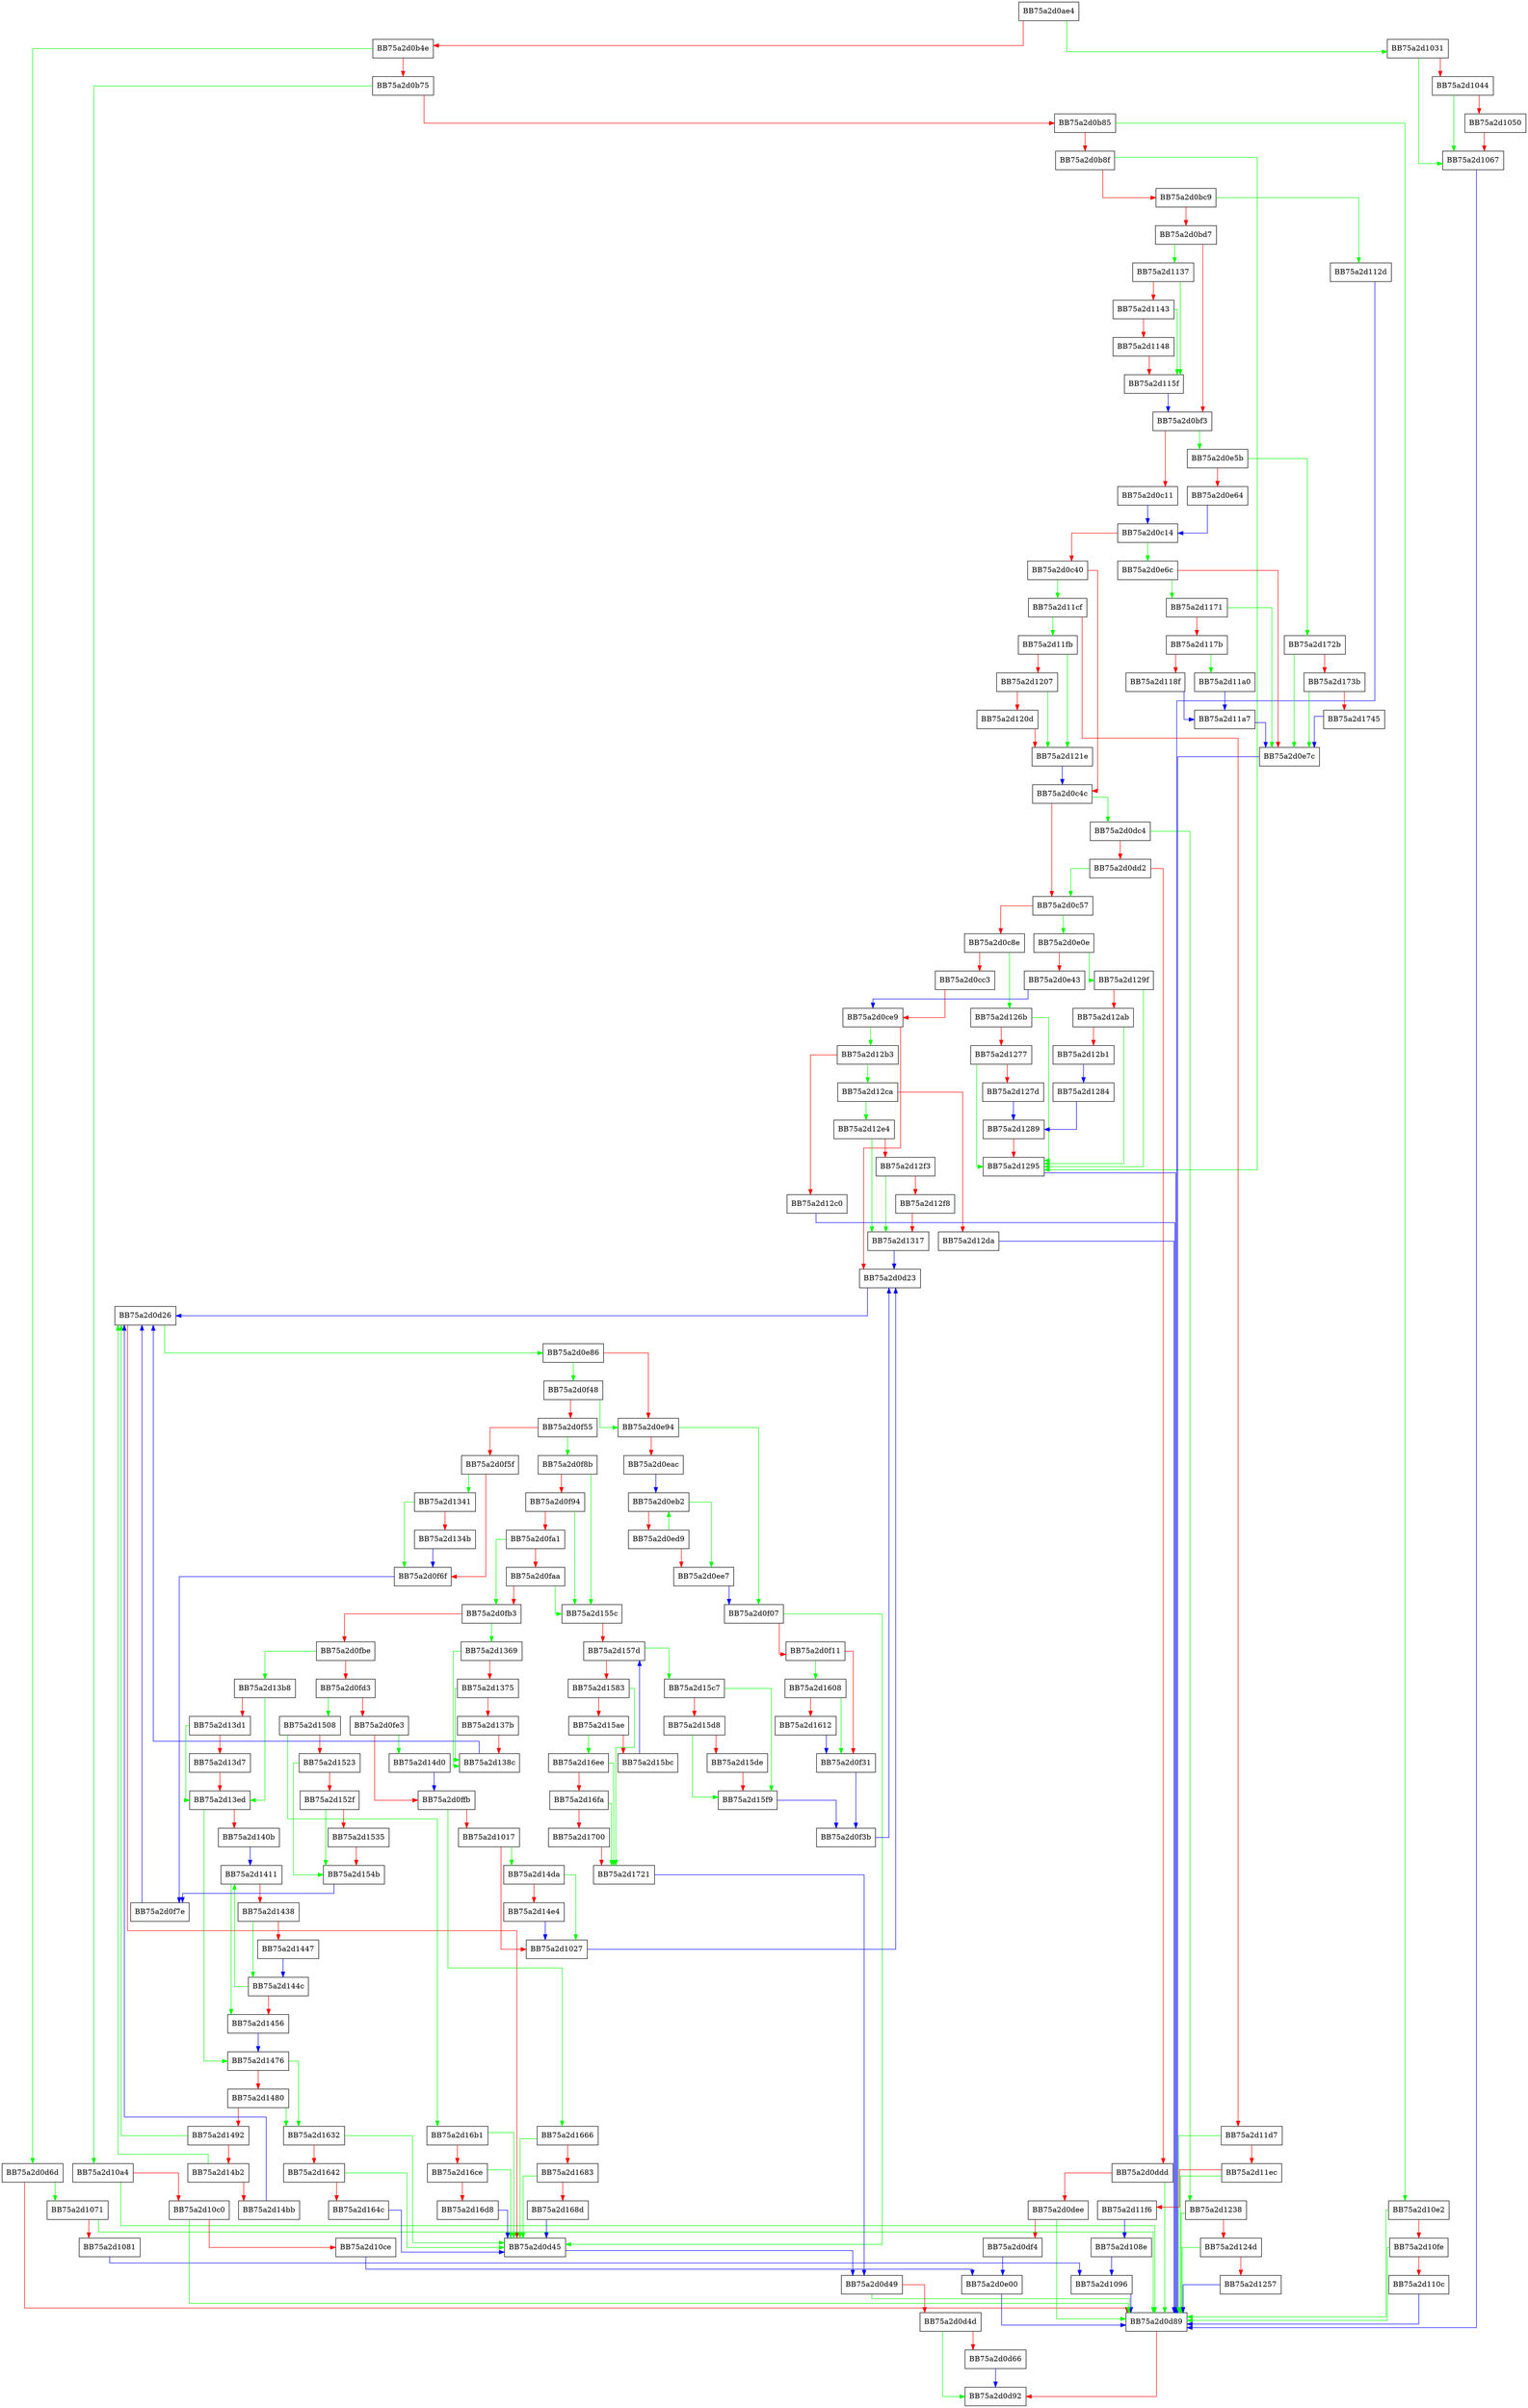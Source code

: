 digraph LoadHeaders {
  node [shape="box"];
  graph [splines=ortho];
  BB75a2d0ae4 -> BB75a2d1031 [color="green"];
  BB75a2d0ae4 -> BB75a2d0b4e [color="red"];
  BB75a2d0b4e -> BB75a2d0d6d [color="green"];
  BB75a2d0b4e -> BB75a2d0b75 [color="red"];
  BB75a2d0b75 -> BB75a2d10a4 [color="green"];
  BB75a2d0b75 -> BB75a2d0b85 [color="red"];
  BB75a2d0b85 -> BB75a2d10e2 [color="green"];
  BB75a2d0b85 -> BB75a2d0b8f [color="red"];
  BB75a2d0b8f -> BB75a2d1295 [color="green"];
  BB75a2d0b8f -> BB75a2d0bc9 [color="red"];
  BB75a2d0bc9 -> BB75a2d112d [color="green"];
  BB75a2d0bc9 -> BB75a2d0bd7 [color="red"];
  BB75a2d0bd7 -> BB75a2d1137 [color="green"];
  BB75a2d0bd7 -> BB75a2d0bf3 [color="red"];
  BB75a2d0bf3 -> BB75a2d0e5b [color="green"];
  BB75a2d0bf3 -> BB75a2d0c11 [color="red"];
  BB75a2d0c11 -> BB75a2d0c14 [color="blue"];
  BB75a2d0c14 -> BB75a2d0e6c [color="green"];
  BB75a2d0c14 -> BB75a2d0c40 [color="red"];
  BB75a2d0c40 -> BB75a2d11cf [color="green"];
  BB75a2d0c40 -> BB75a2d0c4c [color="red"];
  BB75a2d0c4c -> BB75a2d0dc4 [color="green"];
  BB75a2d0c4c -> BB75a2d0c57 [color="red"];
  BB75a2d0c57 -> BB75a2d0e0e [color="green"];
  BB75a2d0c57 -> BB75a2d0c8e [color="red"];
  BB75a2d0c8e -> BB75a2d126b [color="green"];
  BB75a2d0c8e -> BB75a2d0cc3 [color="red"];
  BB75a2d0cc3 -> BB75a2d0ce9 [color="red"];
  BB75a2d0ce9 -> BB75a2d12b3 [color="green"];
  BB75a2d0ce9 -> BB75a2d0d23 [color="red"];
  BB75a2d0d23 -> BB75a2d0d26 [color="blue"];
  BB75a2d0d26 -> BB75a2d0e86 [color="green"];
  BB75a2d0d26 -> BB75a2d0d45 [color="red"];
  BB75a2d0d45 -> BB75a2d0d49 [color="blue"];
  BB75a2d0d49 -> BB75a2d0d89 [color="green"];
  BB75a2d0d49 -> BB75a2d0d4d [color="red"];
  BB75a2d0d4d -> BB75a2d0d92 [color="green"];
  BB75a2d0d4d -> BB75a2d0d66 [color="red"];
  BB75a2d0d66 -> BB75a2d0d92 [color="blue"];
  BB75a2d0d6d -> BB75a2d1071 [color="green"];
  BB75a2d0d6d -> BB75a2d0d89 [color="red"];
  BB75a2d0d89 -> BB75a2d0d92 [color="red"];
  BB75a2d0dc4 -> BB75a2d1238 [color="green"];
  BB75a2d0dc4 -> BB75a2d0dd2 [color="red"];
  BB75a2d0dd2 -> BB75a2d0c57 [color="green"];
  BB75a2d0dd2 -> BB75a2d0ddd [color="red"];
  BB75a2d0ddd -> BB75a2d0d89 [color="green"];
  BB75a2d0ddd -> BB75a2d0dee [color="red"];
  BB75a2d0dee -> BB75a2d0d89 [color="green"];
  BB75a2d0dee -> BB75a2d0df4 [color="red"];
  BB75a2d0df4 -> BB75a2d0e00 [color="blue"];
  BB75a2d0e00 -> BB75a2d0d89 [color="blue"];
  BB75a2d0e0e -> BB75a2d129f [color="green"];
  BB75a2d0e0e -> BB75a2d0e43 [color="red"];
  BB75a2d0e43 -> BB75a2d0ce9 [color="blue"];
  BB75a2d0e5b -> BB75a2d172b [color="green"];
  BB75a2d0e5b -> BB75a2d0e64 [color="red"];
  BB75a2d0e64 -> BB75a2d0c14 [color="blue"];
  BB75a2d0e6c -> BB75a2d1171 [color="green"];
  BB75a2d0e6c -> BB75a2d0e7c [color="red"];
  BB75a2d0e7c -> BB75a2d0d89 [color="blue"];
  BB75a2d0e86 -> BB75a2d0f48 [color="green"];
  BB75a2d0e86 -> BB75a2d0e94 [color="red"];
  BB75a2d0e94 -> BB75a2d0f07 [color="green"];
  BB75a2d0e94 -> BB75a2d0eac [color="red"];
  BB75a2d0eac -> BB75a2d0eb2 [color="blue"];
  BB75a2d0eb2 -> BB75a2d0ee7 [color="green"];
  BB75a2d0eb2 -> BB75a2d0ed9 [color="red"];
  BB75a2d0ed9 -> BB75a2d0eb2 [color="green"];
  BB75a2d0ed9 -> BB75a2d0ee7 [color="red"];
  BB75a2d0ee7 -> BB75a2d0f07 [color="blue"];
  BB75a2d0f07 -> BB75a2d0d45 [color="green"];
  BB75a2d0f07 -> BB75a2d0f11 [color="red"];
  BB75a2d0f11 -> BB75a2d1608 [color="green"];
  BB75a2d0f11 -> BB75a2d0f31 [color="red"];
  BB75a2d0f31 -> BB75a2d0f3b [color="blue"];
  BB75a2d0f3b -> BB75a2d0d23 [color="blue"];
  BB75a2d0f48 -> BB75a2d0e94 [color="green"];
  BB75a2d0f48 -> BB75a2d0f55 [color="red"];
  BB75a2d0f55 -> BB75a2d0f8b [color="green"];
  BB75a2d0f55 -> BB75a2d0f5f [color="red"];
  BB75a2d0f5f -> BB75a2d1341 [color="green"];
  BB75a2d0f5f -> BB75a2d0f6f [color="red"];
  BB75a2d0f6f -> BB75a2d0f7e [color="blue"];
  BB75a2d0f7e -> BB75a2d0d26 [color="blue"];
  BB75a2d0f8b -> BB75a2d155c [color="green"];
  BB75a2d0f8b -> BB75a2d0f94 [color="red"];
  BB75a2d0f94 -> BB75a2d155c [color="green"];
  BB75a2d0f94 -> BB75a2d0fa1 [color="red"];
  BB75a2d0fa1 -> BB75a2d0fb3 [color="green"];
  BB75a2d0fa1 -> BB75a2d0faa [color="red"];
  BB75a2d0faa -> BB75a2d155c [color="green"];
  BB75a2d0faa -> BB75a2d0fb3 [color="red"];
  BB75a2d0fb3 -> BB75a2d1369 [color="green"];
  BB75a2d0fb3 -> BB75a2d0fbe [color="red"];
  BB75a2d0fbe -> BB75a2d13b8 [color="green"];
  BB75a2d0fbe -> BB75a2d0fd3 [color="red"];
  BB75a2d0fd3 -> BB75a2d1508 [color="green"];
  BB75a2d0fd3 -> BB75a2d0fe3 [color="red"];
  BB75a2d0fe3 -> BB75a2d14d0 [color="green"];
  BB75a2d0fe3 -> BB75a2d0ffb [color="red"];
  BB75a2d0ffb -> BB75a2d1666 [color="green"];
  BB75a2d0ffb -> BB75a2d1017 [color="red"];
  BB75a2d1017 -> BB75a2d14da [color="green"];
  BB75a2d1017 -> BB75a2d1027 [color="red"];
  BB75a2d1027 -> BB75a2d0d23 [color="blue"];
  BB75a2d1031 -> BB75a2d1067 [color="green"];
  BB75a2d1031 -> BB75a2d1044 [color="red"];
  BB75a2d1044 -> BB75a2d1067 [color="green"];
  BB75a2d1044 -> BB75a2d1050 [color="red"];
  BB75a2d1050 -> BB75a2d1067 [color="red"];
  BB75a2d1067 -> BB75a2d0d89 [color="blue"];
  BB75a2d1071 -> BB75a2d0d89 [color="green"];
  BB75a2d1071 -> BB75a2d1081 [color="red"];
  BB75a2d1081 -> BB75a2d1096 [color="blue"];
  BB75a2d108e -> BB75a2d1096 [color="blue"];
  BB75a2d1096 -> BB75a2d0d89 [color="blue"];
  BB75a2d10a4 -> BB75a2d0d89 [color="green"];
  BB75a2d10a4 -> BB75a2d10c0 [color="red"];
  BB75a2d10c0 -> BB75a2d0d89 [color="green"];
  BB75a2d10c0 -> BB75a2d10ce [color="red"];
  BB75a2d10ce -> BB75a2d0e00 [color="blue"];
  BB75a2d10e2 -> BB75a2d0d89 [color="green"];
  BB75a2d10e2 -> BB75a2d10fe [color="red"];
  BB75a2d10fe -> BB75a2d0d89 [color="green"];
  BB75a2d10fe -> BB75a2d110c [color="red"];
  BB75a2d110c -> BB75a2d0d89 [color="blue"];
  BB75a2d112d -> BB75a2d0d89 [color="blue"];
  BB75a2d1137 -> BB75a2d115f [color="green"];
  BB75a2d1137 -> BB75a2d1143 [color="red"];
  BB75a2d1143 -> BB75a2d115f [color="green"];
  BB75a2d1143 -> BB75a2d1148 [color="red"];
  BB75a2d1148 -> BB75a2d115f [color="red"];
  BB75a2d115f -> BB75a2d0bf3 [color="blue"];
  BB75a2d1171 -> BB75a2d0e7c [color="green"];
  BB75a2d1171 -> BB75a2d117b [color="red"];
  BB75a2d117b -> BB75a2d11a0 [color="green"];
  BB75a2d117b -> BB75a2d118f [color="red"];
  BB75a2d118f -> BB75a2d11a7 [color="blue"];
  BB75a2d11a0 -> BB75a2d11a7 [color="blue"];
  BB75a2d11a7 -> BB75a2d0e7c [color="blue"];
  BB75a2d11cf -> BB75a2d11fb [color="green"];
  BB75a2d11cf -> BB75a2d11d7 [color="red"];
  BB75a2d11d7 -> BB75a2d0d89 [color="green"];
  BB75a2d11d7 -> BB75a2d11ec [color="red"];
  BB75a2d11ec -> BB75a2d0d89 [color="green"];
  BB75a2d11ec -> BB75a2d11f6 [color="red"];
  BB75a2d11f6 -> BB75a2d108e [color="blue"];
  BB75a2d11fb -> BB75a2d121e [color="green"];
  BB75a2d11fb -> BB75a2d1207 [color="red"];
  BB75a2d1207 -> BB75a2d121e [color="green"];
  BB75a2d1207 -> BB75a2d120d [color="red"];
  BB75a2d120d -> BB75a2d121e [color="red"];
  BB75a2d121e -> BB75a2d0c4c [color="blue"];
  BB75a2d1238 -> BB75a2d0d89 [color="green"];
  BB75a2d1238 -> BB75a2d124d [color="red"];
  BB75a2d124d -> BB75a2d0d89 [color="green"];
  BB75a2d124d -> BB75a2d1257 [color="red"];
  BB75a2d1257 -> BB75a2d0d89 [color="blue"];
  BB75a2d126b -> BB75a2d1295 [color="green"];
  BB75a2d126b -> BB75a2d1277 [color="red"];
  BB75a2d1277 -> BB75a2d1295 [color="green"];
  BB75a2d1277 -> BB75a2d127d [color="red"];
  BB75a2d127d -> BB75a2d1289 [color="blue"];
  BB75a2d1284 -> BB75a2d1289 [color="blue"];
  BB75a2d1289 -> BB75a2d1295 [color="red"];
  BB75a2d1295 -> BB75a2d0d89 [color="blue"];
  BB75a2d129f -> BB75a2d1295 [color="green"];
  BB75a2d129f -> BB75a2d12ab [color="red"];
  BB75a2d12ab -> BB75a2d1295 [color="green"];
  BB75a2d12ab -> BB75a2d12b1 [color="red"];
  BB75a2d12b1 -> BB75a2d1284 [color="blue"];
  BB75a2d12b3 -> BB75a2d12ca [color="green"];
  BB75a2d12b3 -> BB75a2d12c0 [color="red"];
  BB75a2d12c0 -> BB75a2d0d89 [color="blue"];
  BB75a2d12ca -> BB75a2d12e4 [color="green"];
  BB75a2d12ca -> BB75a2d12da [color="red"];
  BB75a2d12da -> BB75a2d0d89 [color="blue"];
  BB75a2d12e4 -> BB75a2d1317 [color="green"];
  BB75a2d12e4 -> BB75a2d12f3 [color="red"];
  BB75a2d12f3 -> BB75a2d1317 [color="green"];
  BB75a2d12f3 -> BB75a2d12f8 [color="red"];
  BB75a2d12f8 -> BB75a2d1317 [color="red"];
  BB75a2d1317 -> BB75a2d0d23 [color="blue"];
  BB75a2d1341 -> BB75a2d0f6f [color="green"];
  BB75a2d1341 -> BB75a2d134b [color="red"];
  BB75a2d134b -> BB75a2d0f6f [color="blue"];
  BB75a2d1369 -> BB75a2d138c [color="green"];
  BB75a2d1369 -> BB75a2d1375 [color="red"];
  BB75a2d1375 -> BB75a2d138c [color="green"];
  BB75a2d1375 -> BB75a2d137b [color="red"];
  BB75a2d137b -> BB75a2d138c [color="red"];
  BB75a2d138c -> BB75a2d0d26 [color="blue"];
  BB75a2d13b8 -> BB75a2d13ed [color="green"];
  BB75a2d13b8 -> BB75a2d13d1 [color="red"];
  BB75a2d13d1 -> BB75a2d13ed [color="green"];
  BB75a2d13d1 -> BB75a2d13d7 [color="red"];
  BB75a2d13d7 -> BB75a2d13ed [color="red"];
  BB75a2d13ed -> BB75a2d1476 [color="green"];
  BB75a2d13ed -> BB75a2d140b [color="red"];
  BB75a2d140b -> BB75a2d1411 [color="blue"];
  BB75a2d1411 -> BB75a2d1456 [color="green"];
  BB75a2d1411 -> BB75a2d1438 [color="red"];
  BB75a2d1438 -> BB75a2d144c [color="green"];
  BB75a2d1438 -> BB75a2d1447 [color="red"];
  BB75a2d1447 -> BB75a2d144c [color="blue"];
  BB75a2d144c -> BB75a2d1411 [color="green"];
  BB75a2d144c -> BB75a2d1456 [color="red"];
  BB75a2d1456 -> BB75a2d1476 [color="blue"];
  BB75a2d1476 -> BB75a2d1632 [color="green"];
  BB75a2d1476 -> BB75a2d1480 [color="red"];
  BB75a2d1480 -> BB75a2d1632 [color="green"];
  BB75a2d1480 -> BB75a2d1492 [color="red"];
  BB75a2d1492 -> BB75a2d0d26 [color="green"];
  BB75a2d1492 -> BB75a2d14b2 [color="red"];
  BB75a2d14b2 -> BB75a2d0d26 [color="green"];
  BB75a2d14b2 -> BB75a2d14bb [color="red"];
  BB75a2d14bb -> BB75a2d0d26 [color="blue"];
  BB75a2d14d0 -> BB75a2d0ffb [color="blue"];
  BB75a2d14da -> BB75a2d1027 [color="green"];
  BB75a2d14da -> BB75a2d14e4 [color="red"];
  BB75a2d14e4 -> BB75a2d1027 [color="blue"];
  BB75a2d1508 -> BB75a2d16b1 [color="green"];
  BB75a2d1508 -> BB75a2d1523 [color="red"];
  BB75a2d1523 -> BB75a2d154b [color="green"];
  BB75a2d1523 -> BB75a2d152f [color="red"];
  BB75a2d152f -> BB75a2d154b [color="green"];
  BB75a2d152f -> BB75a2d1535 [color="red"];
  BB75a2d1535 -> BB75a2d154b [color="red"];
  BB75a2d154b -> BB75a2d0f7e [color="blue"];
  BB75a2d155c -> BB75a2d157d [color="red"];
  BB75a2d157d -> BB75a2d15c7 [color="green"];
  BB75a2d157d -> BB75a2d1583 [color="red"];
  BB75a2d1583 -> BB75a2d1721 [color="green"];
  BB75a2d1583 -> BB75a2d15ae [color="red"];
  BB75a2d15ae -> BB75a2d16ee [color="green"];
  BB75a2d15ae -> BB75a2d15bc [color="red"];
  BB75a2d15bc -> BB75a2d157d [color="blue"];
  BB75a2d15c7 -> BB75a2d15f9 [color="green"];
  BB75a2d15c7 -> BB75a2d15d8 [color="red"];
  BB75a2d15d8 -> BB75a2d15f9 [color="green"];
  BB75a2d15d8 -> BB75a2d15de [color="red"];
  BB75a2d15de -> BB75a2d15f9 [color="red"];
  BB75a2d15f9 -> BB75a2d0f3b [color="blue"];
  BB75a2d1608 -> BB75a2d0f31 [color="green"];
  BB75a2d1608 -> BB75a2d1612 [color="red"];
  BB75a2d1612 -> BB75a2d0f31 [color="blue"];
  BB75a2d1632 -> BB75a2d0d45 [color="green"];
  BB75a2d1632 -> BB75a2d1642 [color="red"];
  BB75a2d1642 -> BB75a2d0d45 [color="green"];
  BB75a2d1642 -> BB75a2d164c [color="red"];
  BB75a2d164c -> BB75a2d0d45 [color="blue"];
  BB75a2d1666 -> BB75a2d0d45 [color="green"];
  BB75a2d1666 -> BB75a2d1683 [color="red"];
  BB75a2d1683 -> BB75a2d0d45 [color="green"];
  BB75a2d1683 -> BB75a2d168d [color="red"];
  BB75a2d168d -> BB75a2d0d45 [color="blue"];
  BB75a2d16b1 -> BB75a2d0d45 [color="green"];
  BB75a2d16b1 -> BB75a2d16ce [color="red"];
  BB75a2d16ce -> BB75a2d0d45 [color="green"];
  BB75a2d16ce -> BB75a2d16d8 [color="red"];
  BB75a2d16d8 -> BB75a2d0d45 [color="blue"];
  BB75a2d16ee -> BB75a2d1721 [color="green"];
  BB75a2d16ee -> BB75a2d16fa [color="red"];
  BB75a2d16fa -> BB75a2d1721 [color="green"];
  BB75a2d16fa -> BB75a2d1700 [color="red"];
  BB75a2d1700 -> BB75a2d1721 [color="red"];
  BB75a2d1721 -> BB75a2d0d49 [color="blue"];
  BB75a2d172b -> BB75a2d0e7c [color="green"];
  BB75a2d172b -> BB75a2d173b [color="red"];
  BB75a2d173b -> BB75a2d0e7c [color="green"];
  BB75a2d173b -> BB75a2d1745 [color="red"];
  BB75a2d1745 -> BB75a2d0e7c [color="blue"];
}